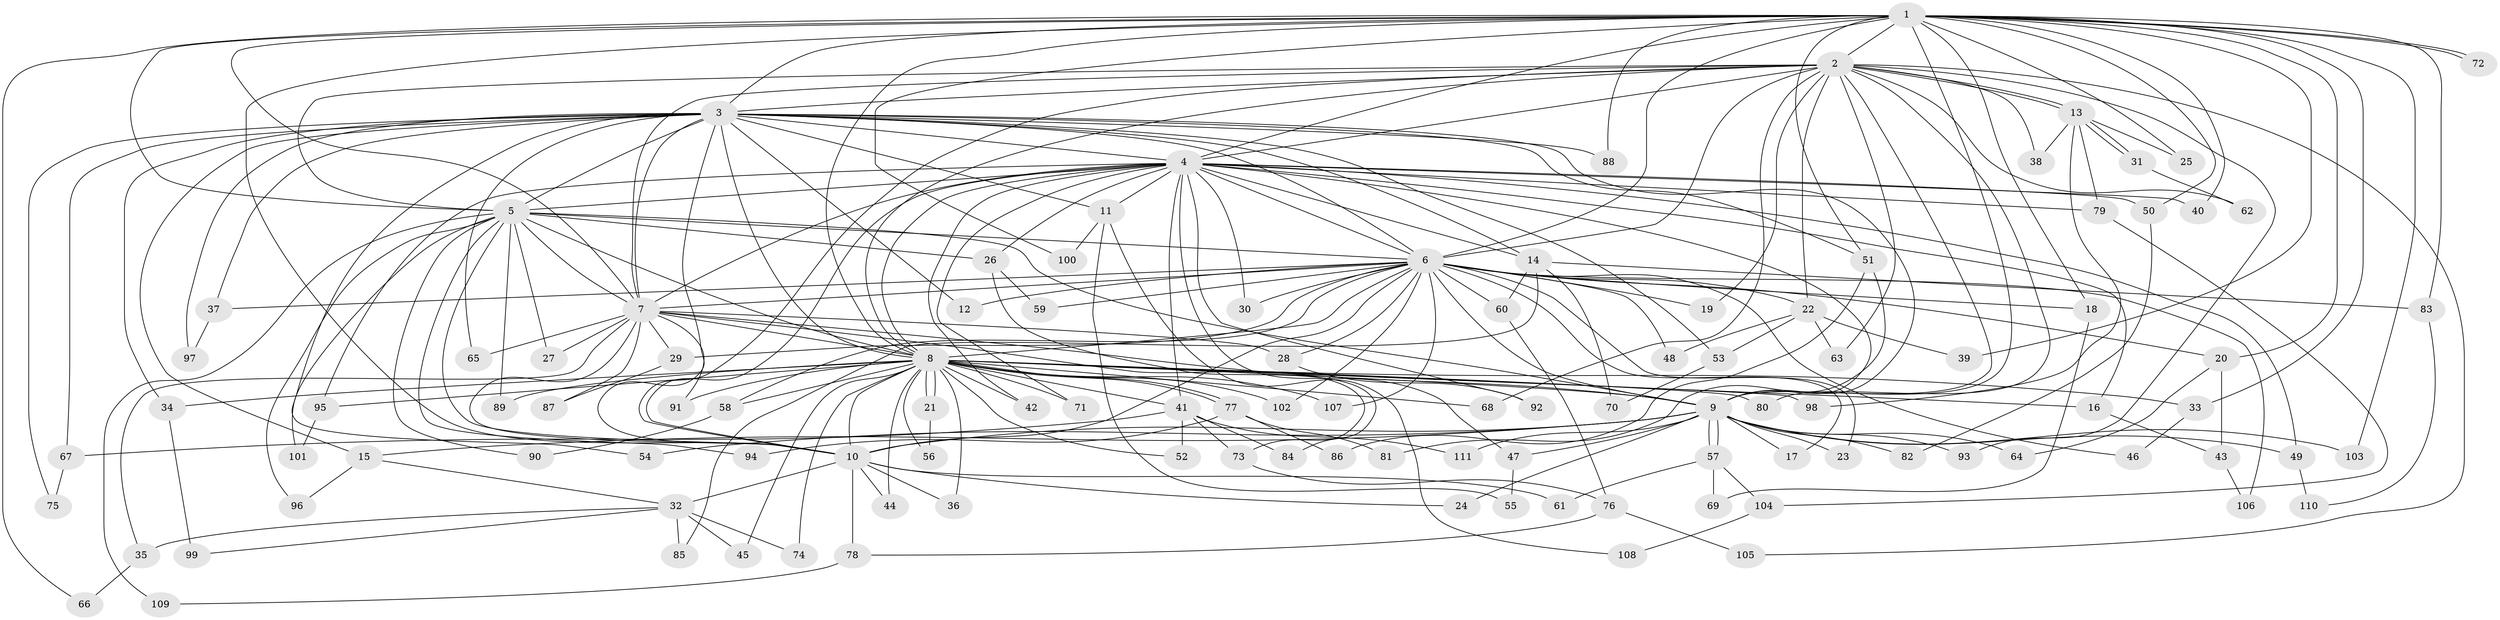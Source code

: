 // coarse degree distribution, {44: 0.011764705882352941, 19: 0.011764705882352941, 21: 0.03529411764705882, 24: 0.011764705882352941, 15: 0.011764705882352941, 25: 0.011764705882352941, 2: 0.5647058823529412, 4: 0.023529411764705882, 3: 0.2235294117647059, 5: 0.047058823529411764, 1: 0.023529411764705882, 7: 0.011764705882352941, 8: 0.011764705882352941}
// Generated by graph-tools (version 1.1) at 2025/23/03/03/25 07:23:42]
// undirected, 111 vertices, 247 edges
graph export_dot {
graph [start="1"]
  node [color=gray90,style=filled];
  1;
  2;
  3;
  4;
  5;
  6;
  7;
  8;
  9;
  10;
  11;
  12;
  13;
  14;
  15;
  16;
  17;
  18;
  19;
  20;
  21;
  22;
  23;
  24;
  25;
  26;
  27;
  28;
  29;
  30;
  31;
  32;
  33;
  34;
  35;
  36;
  37;
  38;
  39;
  40;
  41;
  42;
  43;
  44;
  45;
  46;
  47;
  48;
  49;
  50;
  51;
  52;
  53;
  54;
  55;
  56;
  57;
  58;
  59;
  60;
  61;
  62;
  63;
  64;
  65;
  66;
  67;
  68;
  69;
  70;
  71;
  72;
  73;
  74;
  75;
  76;
  77;
  78;
  79;
  80;
  81;
  82;
  83;
  84;
  85;
  86;
  87;
  88;
  89;
  90;
  91;
  92;
  93;
  94;
  95;
  96;
  97;
  98;
  99;
  100;
  101;
  102;
  103;
  104;
  105;
  106;
  107;
  108;
  109;
  110;
  111;
  1 -- 2;
  1 -- 3;
  1 -- 4;
  1 -- 5;
  1 -- 6;
  1 -- 7;
  1 -- 8;
  1 -- 9;
  1 -- 10;
  1 -- 18;
  1 -- 20;
  1 -- 25;
  1 -- 33;
  1 -- 39;
  1 -- 40;
  1 -- 50;
  1 -- 51;
  1 -- 66;
  1 -- 72;
  1 -- 72;
  1 -- 83;
  1 -- 88;
  1 -- 100;
  1 -- 103;
  2 -- 3;
  2 -- 4;
  2 -- 5;
  2 -- 6;
  2 -- 7;
  2 -- 8;
  2 -- 9;
  2 -- 10;
  2 -- 13;
  2 -- 13;
  2 -- 19;
  2 -- 22;
  2 -- 38;
  2 -- 62;
  2 -- 63;
  2 -- 68;
  2 -- 80;
  2 -- 93;
  2 -- 105;
  3 -- 4;
  3 -- 5;
  3 -- 6;
  3 -- 7;
  3 -- 8;
  3 -- 9;
  3 -- 10;
  3 -- 11;
  3 -- 12;
  3 -- 14;
  3 -- 15;
  3 -- 34;
  3 -- 37;
  3 -- 51;
  3 -- 53;
  3 -- 54;
  3 -- 65;
  3 -- 67;
  3 -- 75;
  3 -- 88;
  3 -- 97;
  4 -- 5;
  4 -- 6;
  4 -- 7;
  4 -- 8;
  4 -- 9;
  4 -- 10;
  4 -- 11;
  4 -- 14;
  4 -- 16;
  4 -- 26;
  4 -- 30;
  4 -- 40;
  4 -- 41;
  4 -- 42;
  4 -- 47;
  4 -- 49;
  4 -- 50;
  4 -- 71;
  4 -- 79;
  4 -- 92;
  4 -- 95;
  5 -- 6;
  5 -- 7;
  5 -- 8;
  5 -- 9;
  5 -- 10;
  5 -- 26;
  5 -- 27;
  5 -- 89;
  5 -- 90;
  5 -- 94;
  5 -- 96;
  5 -- 101;
  5 -- 109;
  6 -- 7;
  6 -- 8;
  6 -- 9;
  6 -- 10;
  6 -- 12;
  6 -- 17;
  6 -- 18;
  6 -- 19;
  6 -- 20;
  6 -- 22;
  6 -- 23;
  6 -- 28;
  6 -- 29;
  6 -- 30;
  6 -- 37;
  6 -- 46;
  6 -- 48;
  6 -- 58;
  6 -- 59;
  6 -- 60;
  6 -- 102;
  6 -- 106;
  6 -- 107;
  7 -- 8;
  7 -- 9;
  7 -- 10;
  7 -- 27;
  7 -- 28;
  7 -- 29;
  7 -- 35;
  7 -- 65;
  7 -- 73;
  7 -- 87;
  7 -- 91;
  8 -- 9;
  8 -- 10;
  8 -- 16;
  8 -- 21;
  8 -- 21;
  8 -- 33;
  8 -- 34;
  8 -- 36;
  8 -- 41;
  8 -- 42;
  8 -- 44;
  8 -- 45;
  8 -- 52;
  8 -- 56;
  8 -- 58;
  8 -- 68;
  8 -- 71;
  8 -- 74;
  8 -- 77;
  8 -- 77;
  8 -- 80;
  8 -- 89;
  8 -- 91;
  8 -- 95;
  8 -- 98;
  8 -- 102;
  8 -- 107;
  9 -- 10;
  9 -- 15;
  9 -- 17;
  9 -- 23;
  9 -- 24;
  9 -- 47;
  9 -- 49;
  9 -- 54;
  9 -- 57;
  9 -- 57;
  9 -- 64;
  9 -- 82;
  9 -- 93;
  9 -- 103;
  9 -- 111;
  10 -- 24;
  10 -- 32;
  10 -- 36;
  10 -- 44;
  10 -- 61;
  10 -- 78;
  11 -- 55;
  11 -- 100;
  11 -- 108;
  13 -- 25;
  13 -- 31;
  13 -- 31;
  13 -- 38;
  13 -- 79;
  13 -- 98;
  14 -- 60;
  14 -- 70;
  14 -- 83;
  14 -- 85;
  15 -- 32;
  15 -- 96;
  16 -- 43;
  18 -- 69;
  20 -- 43;
  20 -- 64;
  21 -- 56;
  22 -- 39;
  22 -- 48;
  22 -- 53;
  22 -- 63;
  26 -- 59;
  26 -- 84;
  28 -- 92;
  29 -- 87;
  31 -- 62;
  32 -- 35;
  32 -- 45;
  32 -- 74;
  32 -- 85;
  32 -- 99;
  33 -- 46;
  34 -- 99;
  35 -- 66;
  37 -- 97;
  41 -- 52;
  41 -- 67;
  41 -- 73;
  41 -- 84;
  41 -- 111;
  43 -- 106;
  47 -- 55;
  49 -- 110;
  50 -- 82;
  51 -- 81;
  51 -- 86;
  53 -- 70;
  57 -- 61;
  57 -- 69;
  57 -- 104;
  58 -- 90;
  60 -- 76;
  67 -- 75;
  73 -- 76;
  76 -- 78;
  76 -- 105;
  77 -- 81;
  77 -- 86;
  77 -- 94;
  78 -- 109;
  79 -- 104;
  83 -- 110;
  95 -- 101;
  104 -- 108;
}
